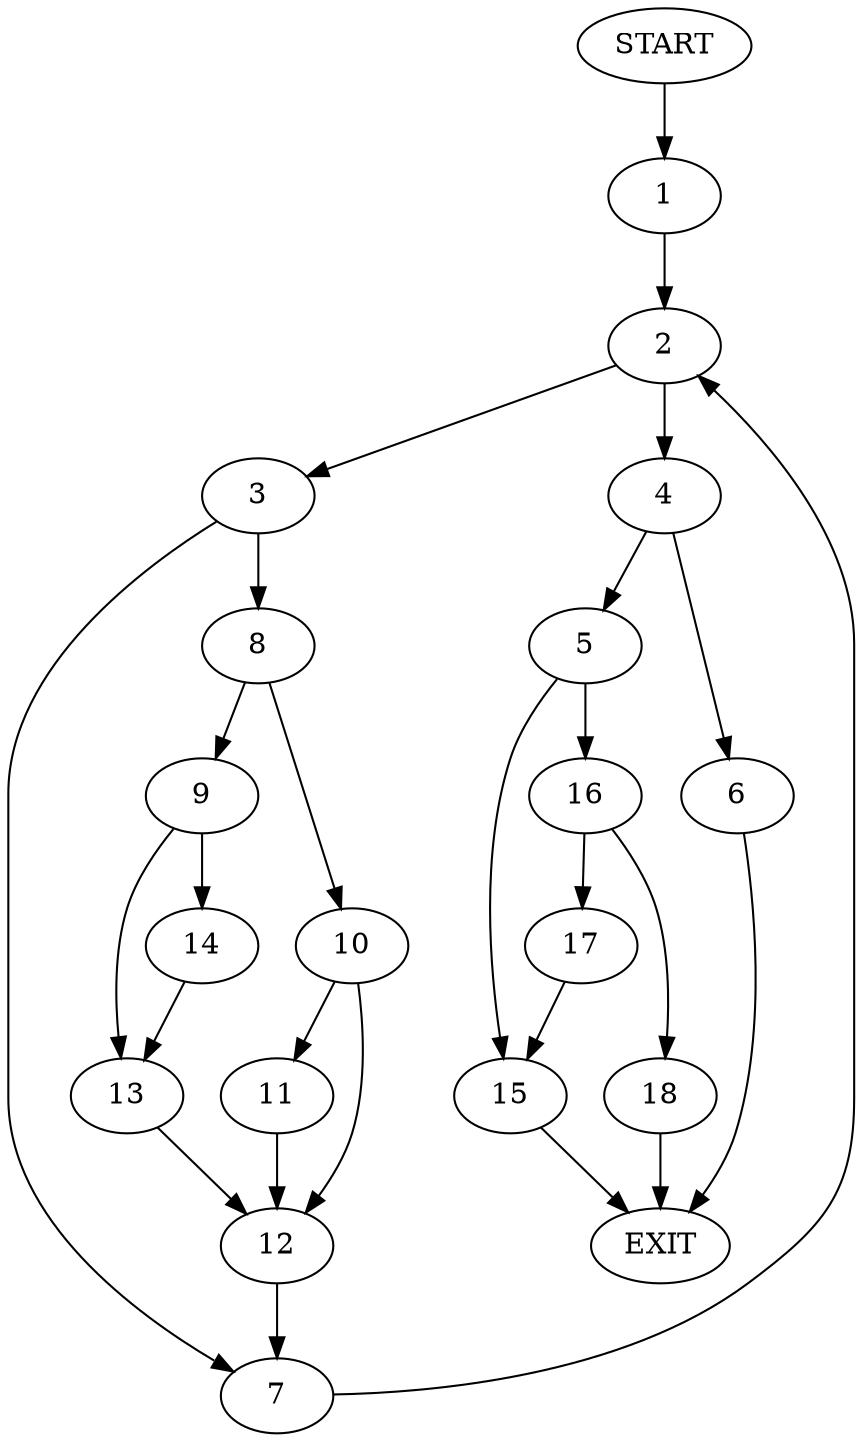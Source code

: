 digraph {
0 [label="START"]
19 [label="EXIT"]
0 -> 1
1 -> 2
2 -> 3
2 -> 4
4 -> 5
4 -> 6
3 -> 7
3 -> 8
8 -> 9
8 -> 10
7 -> 2
10 -> 11
10 -> 12
9 -> 13
9 -> 14
13 -> 12
14 -> 13
12 -> 7
11 -> 12
6 -> 19
5 -> 15
5 -> 16
16 -> 17
16 -> 18
15 -> 19
17 -> 15
18 -> 19
}
